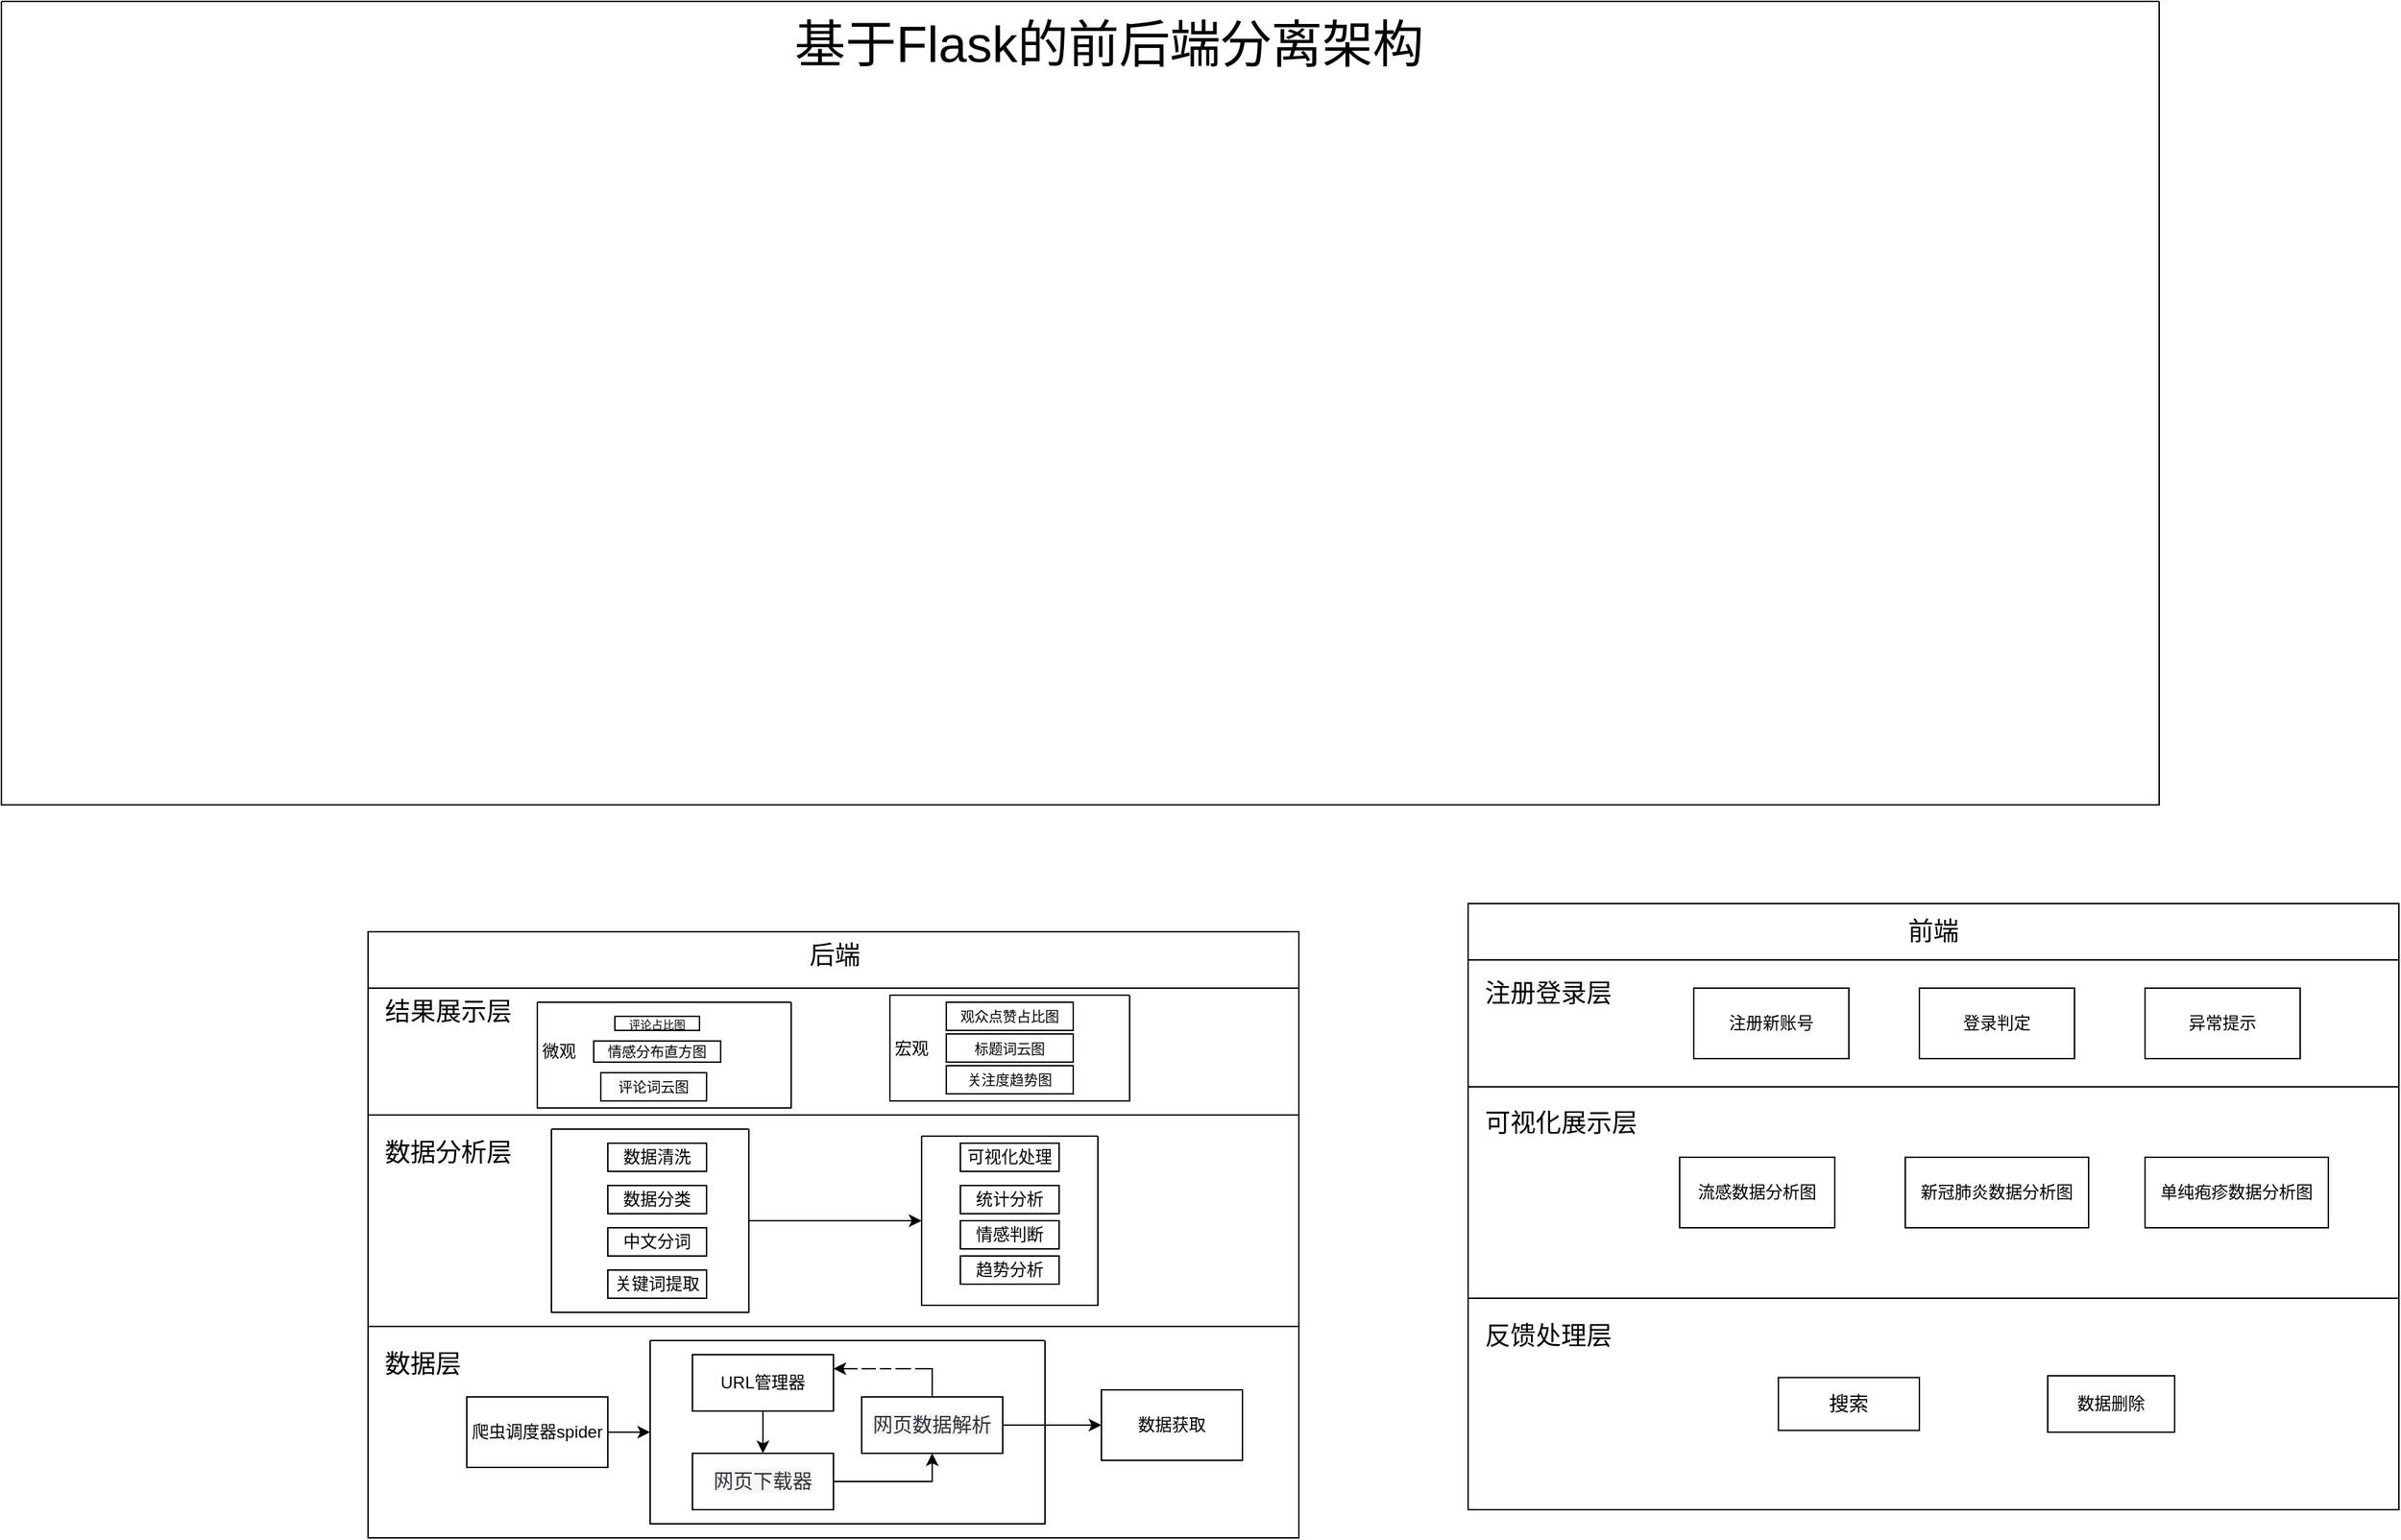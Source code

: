 <mxfile version="24.2.5" type="github" pages="3">
  <diagram id="prtHgNgQTEPvFCAcTncT" name="Page-1">
    <mxGraphModel dx="1411" dy="249" grid="1" gridSize="10" guides="1" tooltips="1" connect="1" arrows="1" fold="1" page="1" pageScale="1" pageWidth="827" pageHeight="1169" math="0" shadow="0">
      <root>
        <mxCell id="0" />
        <mxCell id="1" parent="0" />
        <mxCell id="906hW7KmR7PjZ_wDBqUE-54" value="" style="rounded=0;whiteSpace=wrap;html=1;" parent="1" vertex="1">
          <mxGeometry x="220" y="690" width="660" height="430" as="geometry" />
        </mxCell>
        <mxCell id="906hW7KmR7PjZ_wDBqUE-55" value="" style="rounded=0;whiteSpace=wrap;html=1;" parent="1" vertex="1">
          <mxGeometry x="220" y="690" width="660" height="130" as="geometry" />
        </mxCell>
        <mxCell id="906hW7KmR7PjZ_wDBqUE-61" value="" style="rounded=0;whiteSpace=wrap;html=1;" parent="1" vertex="1">
          <mxGeometry x="1000" y="670" width="660" height="430" as="geometry" />
        </mxCell>
        <mxCell id="906hW7KmR7PjZ_wDBqUE-62" value="" style="rounded=0;whiteSpace=wrap;html=1;" parent="1" vertex="1">
          <mxGeometry x="1000" y="670" width="660" height="130" as="geometry" />
        </mxCell>
        <mxCell id="906hW7KmR7PjZ_wDBqUE-63" value="" style="rounded=0;whiteSpace=wrap;html=1;" parent="1" vertex="1">
          <mxGeometry x="1000" y="950" width="660" height="150" as="geometry" />
        </mxCell>
        <mxCell id="906hW7KmR7PjZ_wDBqUE-76" value="&lt;span style=&quot;color: rgb(0, 0, 0); font-family: Helvetica; font-style: normal; font-variant-ligatures: normal; font-variant-caps: normal; font-weight: 400; letter-spacing: normal; orphans: 2; text-align: center; text-indent: 0px; text-transform: none; widows: 2; word-spacing: 0px; -webkit-text-stroke-width: 0px; white-space: normal; background-color: rgb(251, 251, 251); text-decoration-thickness: initial; text-decoration-style: initial; text-decoration-color: initial; float: none; display: inline !important;&quot;&gt;&lt;font style=&quot;font-size: 18px;&quot;&gt;后端&lt;/font&gt;&lt;/span&gt;" style="text;whiteSpace=wrap;html=1;" parent="1" vertex="1">
          <mxGeometry x="531" y="690" width="126" height="40" as="geometry" />
        </mxCell>
        <mxCell id="906hW7KmR7PjZ_wDBqUE-95" value="&lt;span style=&quot;color: rgb(0, 0, 0); font-family: Helvetica; font-style: normal; font-variant-ligatures: normal; font-variant-caps: normal; font-weight: 400; letter-spacing: normal; orphans: 2; text-align: center; text-indent: 0px; text-transform: none; widows: 2; word-spacing: 0px; -webkit-text-stroke-width: 0px; white-space: normal; background-color: rgb(251, 251, 251); text-decoration-thickness: initial; text-decoration-style: initial; text-decoration-color: initial; float: none; display: inline !important;&quot;&gt;&lt;font style=&quot;font-size: 18px;&quot;&gt;数据分析层&lt;/font&gt;&lt;/span&gt;" style="text;whiteSpace=wrap;html=1;" parent="1" vertex="1">
          <mxGeometry x="230" y="830" width="100" height="40" as="geometry" />
        </mxCell>
        <mxCell id="906hW7KmR7PjZ_wDBqUE-66" value="" style="swimlane;startSize=0;" parent="1" vertex="1">
          <mxGeometry x="-40" y="30" width="1530" height="570" as="geometry" />
        </mxCell>
        <mxCell id="906hW7KmR7PjZ_wDBqUE-68" value="&lt;font style=&quot;font-size: 36px;&quot;&gt;基于Flask的前后端分离架构&lt;/font&gt;" style="text;html=1;align=center;verticalAlign=middle;resizable=0;points=[];autosize=1;strokeColor=none;fillColor=none;" parent="906hW7KmR7PjZ_wDBqUE-66" vertex="1">
          <mxGeometry x="550" width="470" height="60" as="geometry" />
        </mxCell>
        <mxCell id="906hW7KmR7PjZ_wDBqUE-71" value="数据层" style="rounded=0;whiteSpace=wrap;html=1;" parent="906hW7KmR7PjZ_wDBqUE-66" vertex="1">
          <mxGeometry x="260" y="940" width="80" height="30" as="geometry" />
        </mxCell>
        <mxCell id="906hW7KmR7PjZ_wDBqUE-56" value="" style="rounded=0;whiteSpace=wrap;html=1;" parent="906hW7KmR7PjZ_wDBqUE-66" vertex="1">
          <mxGeometry x="260" y="940" width="660" height="150" as="geometry" />
        </mxCell>
        <mxCell id="906hW7KmR7PjZ_wDBqUE-72" value="&lt;span style=&quot;color: rgb(0, 0, 0); font-family: Helvetica; font-style: normal; font-variant-ligatures: normal; font-variant-caps: normal; font-weight: 400; letter-spacing: normal; orphans: 2; text-align: center; text-indent: 0px; text-transform: none; widows: 2; word-spacing: 0px; -webkit-text-stroke-width: 0px; white-space: normal; background-color: rgb(251, 251, 251); text-decoration-thickness: initial; text-decoration-style: initial; text-decoration-color: initial; float: none; display: inline !important;&quot;&gt;&lt;font style=&quot;font-size: 18px;&quot;&gt;数据层&lt;/font&gt;&lt;/span&gt;" style="text;whiteSpace=wrap;html=1;" parent="906hW7KmR7PjZ_wDBqUE-66" vertex="1">
          <mxGeometry x="270" y="950" width="70" height="40" as="geometry" />
        </mxCell>
        <mxCell id="906hW7KmR7PjZ_wDBqUE-83" style="edgeStyle=orthogonalEdgeStyle;rounded=0;orthogonalLoop=1;jettySize=auto;html=1;entryX=0;entryY=0.5;entryDx=0;entryDy=0;" parent="906hW7KmR7PjZ_wDBqUE-66" source="906hW7KmR7PjZ_wDBqUE-74" target="906hW7KmR7PjZ_wDBqUE-81" edge="1">
          <mxGeometry relative="1" as="geometry" />
        </mxCell>
        <mxCell id="906hW7KmR7PjZ_wDBqUE-74" value="爬虫调度器spider" style="rounded=0;whiteSpace=wrap;html=1;" parent="906hW7KmR7PjZ_wDBqUE-66" vertex="1">
          <mxGeometry x="330" y="990" width="100" height="50" as="geometry" />
        </mxCell>
        <mxCell id="906hW7KmR7PjZ_wDBqUE-75" value="" style="rounded=0;whiteSpace=wrap;html=1;" parent="906hW7KmR7PjZ_wDBqUE-66" vertex="1">
          <mxGeometry x="260" y="700" width="660" height="90" as="geometry" />
        </mxCell>
        <mxCell id="906hW7KmR7PjZ_wDBqUE-86" style="edgeStyle=orthogonalEdgeStyle;rounded=0;orthogonalLoop=1;jettySize=auto;html=1;exitX=0.5;exitY=1;exitDx=0;exitDy=0;entryX=0.5;entryY=0;entryDx=0;entryDy=0;" parent="906hW7KmR7PjZ_wDBqUE-66" source="906hW7KmR7PjZ_wDBqUE-77" target="906hW7KmR7PjZ_wDBqUE-78" edge="1">
          <mxGeometry relative="1" as="geometry" />
        </mxCell>
        <mxCell id="906hW7KmR7PjZ_wDBqUE-87" style="edgeStyle=orthogonalEdgeStyle;rounded=0;orthogonalLoop=1;jettySize=auto;html=1;exitX=1;exitY=0.5;exitDx=0;exitDy=0;entryX=0.5;entryY=1;entryDx=0;entryDy=0;" parent="906hW7KmR7PjZ_wDBqUE-66" source="906hW7KmR7PjZ_wDBqUE-78" target="906hW7KmR7PjZ_wDBqUE-79" edge="1">
          <mxGeometry relative="1" as="geometry" />
        </mxCell>
        <mxCell id="906hW7KmR7PjZ_wDBqUE-78" value="&lt;span style=&quot;--tw-border-spacing-x: 0; --tw-border-spacing-y: 0; --tw-translate-x: 0; --tw-translate-y: 0; --tw-rotate: 0; --tw-skew-x: 0; --tw-skew-y: 0; --tw-scale-x: 1; --tw-scale-y: 1; --tw-pan-x: ; --tw-pan-y: ; --tw-pinch-zoom: ; --tw-scroll-snap-strictness: proximity; --tw-gradient-from-position: ; --tw-gradient-via-position: ; --tw-gradient-to-position: ; --tw-ordinal: ; --tw-slashed-zero: ; --tw-numeric-figure: ; --tw-numeric-spacing: ; --tw-numeric-fraction: ; --tw-ring-inset: ; --tw-ring-offset-width: 0px; --tw-ring-offset-color: #fff; --tw-ring-color: rgba(59,130,246,.5); --tw-ring-offset-shadow: 0 0 #0000; --tw-ring-shadow: 0 0 #0000; --tw-shadow: 0 0 #0000; --tw-shadow-colored: 0 0 #0000; --tw-blur: ; --tw-brightness: ; --tw-contrast: ; --tw-grayscale: ; --tw-hue-rotate: ; --tw-invert: ; --tw-saturate: ; --tw-sepia: ; --tw-drop-shadow: ; --tw-backdrop-blur: ; --tw-backdrop-brightness: ; --tw-backdrop-contrast: ; --tw-backdrop-grayscale: ; --tw-backdrop-hue-rotate: ; --tw-backdrop-invert: ; --tw-backdrop-opacity: ; --tw-backdrop-saturate: ; --tw-backdrop-sepia: ; -webkit-font-smoothing: antialiased; box-sizing: border-box; color: rgb(46, 50, 56); font-family: &amp;quot;SF Pro Display&amp;quot;, -apple-system, BlinkMacSystemFont, &amp;quot;Segoe UI&amp;quot;, &amp;quot;PingFang SC&amp;quot;, &amp;quot;Hiragino Sans GB&amp;quot;, &amp;quot;Microsoft YaHei&amp;quot;, &amp;quot;Helvetica Neue&amp;quot;, Helvetica, Arial, sans-serif; font-size: 14px; text-align: left; background-color: rgb(247, 247, 250);&quot;&gt;网页下载器&lt;/span&gt;" style="rounded=0;whiteSpace=wrap;html=1;" parent="906hW7KmR7PjZ_wDBqUE-66" vertex="1">
          <mxGeometry x="490" y="1030" width="100" height="40" as="geometry" />
        </mxCell>
        <mxCell id="906hW7KmR7PjZ_wDBqUE-88" style="rounded=0;orthogonalLoop=1;jettySize=auto;html=1;exitX=0.5;exitY=0;exitDx=0;exitDy=0;entryX=1;entryY=0.25;entryDx=0;entryDy=0;edgeStyle=orthogonalEdgeStyle;" parent="906hW7KmR7PjZ_wDBqUE-66" source="906hW7KmR7PjZ_wDBqUE-79" target="906hW7KmR7PjZ_wDBqUE-77" edge="1">
          <mxGeometry relative="1" as="geometry" />
        </mxCell>
        <mxCell id="906hW7KmR7PjZ_wDBqUE-238" value="&amp;nbsp;" style="edgeLabel;html=1;align=center;verticalAlign=middle;resizable=0;points=[];" parent="906hW7KmR7PjZ_wDBqUE-88" vertex="1" connectable="0">
          <mxGeometry x="0.604" y="-2" relative="1" as="geometry">
            <mxPoint as="offset" />
          </mxGeometry>
        </mxCell>
        <mxCell id="906hW7KmR7PjZ_wDBqUE-239" value="&amp;nbsp;" style="edgeLabel;html=1;align=center;verticalAlign=middle;resizable=0;points=[];" parent="906hW7KmR7PjZ_wDBqUE-88" vertex="1" connectable="0">
          <mxGeometry x="0.074" y="3" relative="1" as="geometry">
            <mxPoint as="offset" />
          </mxGeometry>
        </mxCell>
        <mxCell id="906hW7KmR7PjZ_wDBqUE-240" value="&amp;nbsp;" style="edgeLabel;html=1;align=center;verticalAlign=middle;resizable=0;points=[];" parent="906hW7KmR7PjZ_wDBqUE-88" vertex="1" connectable="0">
          <mxGeometry x="-0.234" y="1" relative="1" as="geometry">
            <mxPoint as="offset" />
          </mxGeometry>
        </mxCell>
        <mxCell id="906hW7KmR7PjZ_wDBqUE-241" value="&amp;nbsp;" style="edgeLabel;html=1;align=center;verticalAlign=middle;resizable=0;points=[];" parent="906hW7KmR7PjZ_wDBqUE-88" vertex="1" connectable="0">
          <mxGeometry x="0.314" y="-2" relative="1" as="geometry">
            <mxPoint as="offset" />
          </mxGeometry>
        </mxCell>
        <mxCell id="906hW7KmR7PjZ_wDBqUE-79" value="&lt;span style=&quot;--tw-border-spacing-x: 0; --tw-border-spacing-y: 0; --tw-translate-x: 0; --tw-translate-y: 0; --tw-rotate: 0; --tw-skew-x: 0; --tw-skew-y: 0; --tw-scale-x: 1; --tw-scale-y: 1; --tw-pan-x: ; --tw-pan-y: ; --tw-pinch-zoom: ; --tw-scroll-snap-strictness: proximity; --tw-gradient-from-position: ; --tw-gradient-via-position: ; --tw-gradient-to-position: ; --tw-ordinal: ; --tw-slashed-zero: ; --tw-numeric-figure: ; --tw-numeric-spacing: ; --tw-numeric-fraction: ; --tw-ring-inset: ; --tw-ring-offset-width: 0px; --tw-ring-offset-color: #fff; --tw-ring-color: rgba(59,130,246,.5); --tw-ring-offset-shadow: 0 0 #0000; --tw-ring-shadow: 0 0 #0000; --tw-shadow: 0 0 #0000; --tw-shadow-colored: 0 0 #0000; --tw-blur: ; --tw-brightness: ; --tw-contrast: ; --tw-grayscale: ; --tw-hue-rotate: ; --tw-invert: ; --tw-saturate: ; --tw-sepia: ; --tw-drop-shadow: ; --tw-backdrop-blur: ; --tw-backdrop-brightness: ; --tw-backdrop-contrast: ; --tw-backdrop-grayscale: ; --tw-backdrop-hue-rotate: ; --tw-backdrop-invert: ; --tw-backdrop-opacity: ; --tw-backdrop-saturate: ; --tw-backdrop-sepia: ; -webkit-font-smoothing: antialiased; box-sizing: border-box; color: rgb(46, 50, 56); font-family: &amp;quot;SF Pro Display&amp;quot;, -apple-system, BlinkMacSystemFont, &amp;quot;Segoe UI&amp;quot;, &amp;quot;PingFang SC&amp;quot;, &amp;quot;Hiragino Sans GB&amp;quot;, &amp;quot;Microsoft YaHei&amp;quot;, &amp;quot;Helvetica Neue&amp;quot;, Helvetica, Arial, sans-serif; font-size: 14px; text-align: left; background-color: rgb(247, 247, 250);&quot;&gt;网页数据解析&lt;/span&gt;" style="rounded=0;whiteSpace=wrap;html=1;" parent="906hW7KmR7PjZ_wDBqUE-66" vertex="1">
          <mxGeometry x="610" y="990" width="100" height="40" as="geometry" />
        </mxCell>
        <mxCell id="906hW7KmR7PjZ_wDBqUE-84" style="edgeStyle=orthogonalEdgeStyle;rounded=0;orthogonalLoop=1;jettySize=auto;html=1;exitX=1;exitY=0.5;exitDx=0;exitDy=0;" parent="906hW7KmR7PjZ_wDBqUE-66" source="906hW7KmR7PjZ_wDBqUE-79" target="906hW7KmR7PjZ_wDBqUE-82" edge="1">
          <mxGeometry relative="1" as="geometry" />
        </mxCell>
        <mxCell id="906hW7KmR7PjZ_wDBqUE-81" value="" style="swimlane;startSize=0;" parent="906hW7KmR7PjZ_wDBqUE-66" vertex="1">
          <mxGeometry x="460" y="950" width="280" height="130" as="geometry" />
        </mxCell>
        <mxCell id="906hW7KmR7PjZ_wDBqUE-77" value="URL管理器" style="rounded=0;whiteSpace=wrap;html=1;" parent="906hW7KmR7PjZ_wDBqUE-81" vertex="1">
          <mxGeometry x="30" y="10" width="100" height="40" as="geometry" />
        </mxCell>
        <mxCell id="906hW7KmR7PjZ_wDBqUE-82" value="数据获取" style="rounded=0;whiteSpace=wrap;html=1;" parent="906hW7KmR7PjZ_wDBqUE-66" vertex="1">
          <mxGeometry x="780" y="985" width="100" height="50" as="geometry" />
        </mxCell>
        <mxCell id="906hW7KmR7PjZ_wDBqUE-107" value="数据分类" style="rounded=0;whiteSpace=wrap;html=1;" parent="906hW7KmR7PjZ_wDBqUE-66" vertex="1">
          <mxGeometry x="430" y="840" width="70" height="20" as="geometry" />
        </mxCell>
        <mxCell id="906hW7KmR7PjZ_wDBqUE-102" value="数据清洗" style="rounded=0;whiteSpace=wrap;html=1;" parent="906hW7KmR7PjZ_wDBqUE-66" vertex="1">
          <mxGeometry x="430" y="810" width="70" height="20" as="geometry" />
        </mxCell>
        <mxCell id="906hW7KmR7PjZ_wDBqUE-109" value="关键词提取" style="rounded=0;whiteSpace=wrap;html=1;" parent="906hW7KmR7PjZ_wDBqUE-66" vertex="1">
          <mxGeometry x="430" y="900" width="70" height="20" as="geometry" />
        </mxCell>
        <mxCell id="906hW7KmR7PjZ_wDBqUE-108" value="中文分词" style="rounded=0;whiteSpace=wrap;html=1;" parent="906hW7KmR7PjZ_wDBqUE-66" vertex="1">
          <mxGeometry x="430" y="870" width="70" height="20" as="geometry" />
        </mxCell>
        <mxCell id="906hW7KmR7PjZ_wDBqUE-122" value="&lt;div style=&quot;text-align: center;&quot;&gt;&lt;span style=&quot;font-size: 18px;&quot;&gt;结果展示层&lt;/span&gt;&lt;/div&gt;" style="text;whiteSpace=wrap;html=1;" parent="906hW7KmR7PjZ_wDBqUE-66" vertex="1">
          <mxGeometry x="270" y="700" width="100" height="40" as="geometry" />
        </mxCell>
        <mxCell id="906hW7KmR7PjZ_wDBqUE-127" value="&lt;span style=&quot;font-size: 10px;&quot;&gt;观众点赞占比图&lt;/span&gt;" style="rounded=0;whiteSpace=wrap;html=1;" parent="906hW7KmR7PjZ_wDBqUE-66" vertex="1">
          <mxGeometry x="670" y="710" width="90" height="20" as="geometry" />
        </mxCell>
        <mxCell id="906hW7KmR7PjZ_wDBqUE-128" value="&lt;span style=&quot;font-size: 10px;&quot;&gt;标题词云图&lt;/span&gt;" style="rounded=0;whiteSpace=wrap;html=1;" parent="906hW7KmR7PjZ_wDBqUE-66" vertex="1">
          <mxGeometry x="670" y="732.5" width="90" height="20" as="geometry" />
        </mxCell>
        <mxCell id="906hW7KmR7PjZ_wDBqUE-183" value="&lt;span style=&quot;font-size: 10px;&quot;&gt;关注度趋势图&lt;/span&gt;" style="rounded=0;whiteSpace=wrap;html=1;" parent="906hW7KmR7PjZ_wDBqUE-66" vertex="1">
          <mxGeometry x="670" y="755" width="90" height="20" as="geometry" />
        </mxCell>
        <mxCell id="906hW7KmR7PjZ_wDBqUE-184" value="" style="swimlane;startSize=0;" parent="906hW7KmR7PjZ_wDBqUE-66" vertex="1">
          <mxGeometry x="380" y="710" width="180" height="75" as="geometry">
            <mxRectangle x="200" y="130" width="50" height="40" as="alternateBounds" />
          </mxGeometry>
        </mxCell>
        <mxCell id="906hW7KmR7PjZ_wDBqUE-125" value="&lt;font style=&quot;font-size: 10px;&quot;&gt;情感分布直方图&lt;/font&gt;" style="rounded=0;whiteSpace=wrap;html=1;" parent="906hW7KmR7PjZ_wDBqUE-184" vertex="1">
          <mxGeometry x="40" y="27.5" width="90" height="15" as="geometry" />
        </mxCell>
        <mxCell id="906hW7KmR7PjZ_wDBqUE-210" value="微观" style="text;html=1;align=center;verticalAlign=middle;resizable=0;points=[];autosize=1;strokeColor=none;fillColor=none;" parent="906hW7KmR7PjZ_wDBqUE-184" vertex="1">
          <mxGeometry x="-10" y="20" width="50" height="30" as="geometry" />
        </mxCell>
        <mxCell id="906hW7KmR7PjZ_wDBqUE-126" value="&lt;span style=&quot;font-size: 10px;&quot;&gt;评论词云图&lt;/span&gt;" style="rounded=0;whiteSpace=wrap;html=1;" parent="906hW7KmR7PjZ_wDBqUE-184" vertex="1">
          <mxGeometry x="45" y="50" width="75" height="20" as="geometry" />
        </mxCell>
        <mxCell id="906hW7KmR7PjZ_wDBqUE-123" value="&lt;font style=&quot;font-size: 8px;&quot;&gt;评论占比图&lt;/font&gt;" style="rounded=0;whiteSpace=wrap;html=1;" parent="906hW7KmR7PjZ_wDBqUE-184" vertex="1">
          <mxGeometry x="55" y="10" width="60" height="10" as="geometry" />
        </mxCell>
        <mxCell id="906hW7KmR7PjZ_wDBqUE-202" value="" style="swimlane;startSize=0;" parent="906hW7KmR7PjZ_wDBqUE-66" vertex="1">
          <mxGeometry x="630" y="705" width="170" height="75" as="geometry">
            <mxRectangle x="200" y="130" width="50" height="40" as="alternateBounds" />
          </mxGeometry>
        </mxCell>
        <mxCell id="906hW7KmR7PjZ_wDBqUE-211" value="宏观" style="text;html=1;align=center;verticalAlign=middle;resizable=0;points=[];autosize=1;strokeColor=none;fillColor=none;" parent="906hW7KmR7PjZ_wDBqUE-202" vertex="1">
          <mxGeometry x="-10" y="22.5" width="50" height="30" as="geometry" />
        </mxCell>
        <mxCell id="906hW7KmR7PjZ_wDBqUE-219" value="登录判定" style="rounded=0;whiteSpace=wrap;html=1;" parent="906hW7KmR7PjZ_wDBqUE-66" vertex="1">
          <mxGeometry x="1360" y="700" width="110" height="50" as="geometry" />
        </mxCell>
        <mxCell id="906hW7KmR7PjZ_wDBqUE-229" value="数据删除" style="rounded=0;whiteSpace=wrap;html=1;" parent="906hW7KmR7PjZ_wDBqUE-66" vertex="1">
          <mxGeometry x="1451" y="975" width="90" height="40" as="geometry" />
        </mxCell>
        <mxCell id="906hW7KmR7PjZ_wDBqUE-225" value="新冠肺炎数据分析图" style="rounded=0;whiteSpace=wrap;html=1;" parent="906hW7KmR7PjZ_wDBqUE-66" vertex="1">
          <mxGeometry x="1350" y="820" width="130" height="50" as="geometry" />
        </mxCell>
        <mxCell id="906hW7KmR7PjZ_wDBqUE-223" value="&lt;br style=&quot;text-align: center;&quot;&gt;&lt;span style=&quot;text-align: center; font-size: 18px;&quot;&gt;可视化展示层&lt;/span&gt;" style="text;whiteSpace=wrap;html=1;" parent="906hW7KmR7PjZ_wDBqUE-66" vertex="1">
          <mxGeometry x="1050" y="765" width="120" height="60" as="geometry" />
        </mxCell>
        <mxCell id="906hW7KmR7PjZ_wDBqUE-213" value="&lt;br style=&quot;forced-color-adjust: none; color: rgb(0, 0, 0); font-family: Helvetica; font-size: 12px; font-style: normal; font-variant-ligatures: normal; font-variant-caps: normal; font-weight: 400; letter-spacing: normal; orphans: 2; text-align: center; text-indent: 0px; text-transform: none; widows: 2; word-spacing: 0px; -webkit-text-stroke-width: 0px; white-space: normal; background-color: rgb(251, 251, 251); text-decoration-thickness: initial; text-decoration-style: initial; text-decoration-color: initial;&quot;&gt;&lt;span style=&quot;forced-color-adjust: none; color: rgb(0, 0, 0); font-family: Helvetica; font-style: normal; font-variant-ligatures: normal; font-variant-caps: normal; font-weight: 400; letter-spacing: normal; orphans: 2; text-align: center; text-indent: 0px; text-transform: none; widows: 2; word-spacing: 0px; -webkit-text-stroke-width: 0px; white-space: normal; text-decoration-thickness: initial; text-decoration-style: initial; text-decoration-color: initial; font-size: 18px; background-color: rgb(251, 251, 251); float: none; display: inline !important;&quot;&gt;注册登录层&lt;/span&gt;" style="text;whiteSpace=wrap;html=1;" parent="906hW7KmR7PjZ_wDBqUE-66" vertex="1">
          <mxGeometry x="1050" y="672.5" width="120" height="60" as="geometry" />
        </mxCell>
        <mxCell id="906hW7KmR7PjZ_wDBqUE-121" style="edgeStyle=orthogonalEdgeStyle;rounded=0;orthogonalLoop=1;jettySize=auto;html=1;entryX=0;entryY=0.5;entryDx=0;entryDy=0;" parent="1" source="906hW7KmR7PjZ_wDBqUE-111" target="906hW7KmR7PjZ_wDBqUE-120" edge="1">
          <mxGeometry relative="1" as="geometry">
            <Array as="points">
              <mxPoint x="605" y="895" />
            </Array>
          </mxGeometry>
        </mxCell>
        <mxCell id="906hW7KmR7PjZ_wDBqUE-111" value="" style="swimlane;startSize=0;" parent="1" vertex="1">
          <mxGeometry x="350" y="830" width="140" height="130" as="geometry" />
        </mxCell>
        <mxCell id="906hW7KmR7PjZ_wDBqUE-112" value="可视化处理" style="rounded=0;whiteSpace=wrap;html=1;" parent="1" vertex="1">
          <mxGeometry x="640" y="840" width="70" height="20" as="geometry" />
        </mxCell>
        <mxCell id="906hW7KmR7PjZ_wDBqUE-113" value="统计分析" style="rounded=0;whiteSpace=wrap;html=1;" parent="1" vertex="1">
          <mxGeometry x="640" y="870" width="70" height="20" as="geometry" />
        </mxCell>
        <mxCell id="906hW7KmR7PjZ_wDBqUE-115" value="趋势分析" style="rounded=0;whiteSpace=wrap;html=1;" parent="1" vertex="1">
          <mxGeometry x="640" y="920" width="70" height="20" as="geometry" />
        </mxCell>
        <mxCell id="906hW7KmR7PjZ_wDBqUE-120" value="" style="swimlane;startSize=0;" parent="1" vertex="1">
          <mxGeometry x="612.5" y="835" width="125" height="120" as="geometry" />
        </mxCell>
        <mxCell id="906hW7KmR7PjZ_wDBqUE-114" value="情感判断" style="rounded=0;whiteSpace=wrap;html=1;" parent="906hW7KmR7PjZ_wDBqUE-120" vertex="1">
          <mxGeometry x="27.5" y="60" width="70" height="20" as="geometry" />
        </mxCell>
        <mxCell id="906hW7KmR7PjZ_wDBqUE-212" value="&lt;font style=&quot;font-size: 18px;&quot;&gt;前端&lt;/font&gt;" style="rounded=0;whiteSpace=wrap;html=1;" parent="1" vertex="1">
          <mxGeometry x="1000" y="670" width="660" height="40" as="geometry" />
        </mxCell>
        <mxCell id="906hW7KmR7PjZ_wDBqUE-218" value="注册新账号" style="rounded=0;whiteSpace=wrap;html=1;" parent="1" vertex="1">
          <mxGeometry x="1160" y="730" width="110" height="50" as="geometry" />
        </mxCell>
        <mxCell id="906hW7KmR7PjZ_wDBqUE-221" value="异常提示" style="rounded=0;whiteSpace=wrap;html=1;" parent="1" vertex="1">
          <mxGeometry x="1480" y="730" width="110" height="50" as="geometry" />
        </mxCell>
        <mxCell id="906hW7KmR7PjZ_wDBqUE-222" value="&lt;font style=&quot;font-size: 18px;&quot;&gt;反馈处理层&lt;/font&gt;" style="text;whiteSpace=wrap;html=1;" parent="1" vertex="1">
          <mxGeometry x="1010" y="960" width="120" height="60" as="geometry" />
        </mxCell>
        <mxCell id="906hW7KmR7PjZ_wDBqUE-224" value="流感数据分析图" style="rounded=0;whiteSpace=wrap;html=1;" parent="1" vertex="1">
          <mxGeometry x="1150" y="850" width="110" height="50" as="geometry" />
        </mxCell>
        <mxCell id="906hW7KmR7PjZ_wDBqUE-226" value="单纯疱疹数据分析图" style="rounded=0;whiteSpace=wrap;html=1;" parent="1" vertex="1">
          <mxGeometry x="1480" y="850" width="130" height="50" as="geometry" />
        </mxCell>
        <mxCell id="906hW7KmR7PjZ_wDBqUE-228" value="&lt;font style=&quot;font-size: 14px;&quot;&gt;搜索&lt;/font&gt;" style="rounded=0;whiteSpace=wrap;html=1;" parent="1" vertex="1">
          <mxGeometry x="1220" y="1006.25" width="100" height="37.5" as="geometry" />
        </mxCell>
        <mxCell id="906hW7KmR7PjZ_wDBqUE-234" style="edgeStyle=orthogonalEdgeStyle;rounded=0;orthogonalLoop=1;jettySize=auto;html=1;exitX=0.5;exitY=1;exitDx=0;exitDy=0;" parent="1" source="906hW7KmR7PjZ_wDBqUE-66" target="906hW7KmR7PjZ_wDBqUE-66" edge="1">
          <mxGeometry relative="1" as="geometry" />
        </mxCell>
      </root>
    </mxGraphModel>
  </diagram>
  <diagram id="DryVZfimA1vqoWjmOn-x" name="第 2 页">
    <mxGraphModel dx="805" dy="343" grid="1" gridSize="10" guides="1" tooltips="1" connect="1" arrows="1" fold="1" page="1" pageScale="1" pageWidth="827" pageHeight="1169" math="0" shadow="0">
      <root>
        <mxCell id="0" />
        <mxCell id="1" parent="0" />
        <mxCell id="LU7DPNPSSP5gwDBp0oEZ-1" value="管理员" style="shape=umlActor;verticalLabelPosition=bottom;verticalAlign=top;html=1;outlineConnect=0;" vertex="1" parent="1">
          <mxGeometry x="250" y="330" width="30" height="60" as="geometry" />
        </mxCell>
        <mxCell id="LU7DPNPSSP5gwDBp0oEZ-2" value="用户" style="shape=umlActor;verticalLabelPosition=bottom;verticalAlign=top;html=1;outlineConnect=0;" vertex="1" parent="1">
          <mxGeometry x="730" y="390" width="30" height="60" as="geometry" />
        </mxCell>
        <mxCell id="LU7DPNPSSP5gwDBp0oEZ-3" value="" style="swimlane;startSize=0;" vertex="1" parent="1">
          <mxGeometry x="350" y="300" width="340" height="310" as="geometry" />
        </mxCell>
        <mxCell id="LU7DPNPSSP5gwDBp0oEZ-4" value="系统管理" style="ellipse;whiteSpace=wrap;html=1;" vertex="1" parent="LU7DPNPSSP5gwDBp0oEZ-3">
          <mxGeometry x="106" y="10" width="106" height="60" as="geometry" />
        </mxCell>
        <mxCell id="LU7DPNPSSP5gwDBp0oEZ-5" value="网页信息采集" style="ellipse;whiteSpace=wrap;html=1;" vertex="1" parent="LU7DPNPSSP5gwDBp0oEZ-3">
          <mxGeometry x="20" y="60" width="106" height="60" as="geometry" />
        </mxCell>
        <mxCell id="LU7DPNPSSP5gwDBp0oEZ-6" value="数据预处理" style="ellipse;whiteSpace=wrap;html=1;" vertex="1" parent="LU7DPNPSSP5gwDBp0oEZ-3">
          <mxGeometry x="11" y="170" width="106" height="60" as="geometry" />
        </mxCell>
        <mxCell id="LU7DPNPSSP5gwDBp0oEZ-7" value="评论等信息检索" style="ellipse;whiteSpace=wrap;html=1;" vertex="1" parent="LU7DPNPSSP5gwDBp0oEZ-3">
          <mxGeometry x="200" y="90" width="106" height="60" as="geometry" />
        </mxCell>
        <mxCell id="LU7DPNPSSP5gwDBp0oEZ-8" value="用户归档管理" style="ellipse;whiteSpace=wrap;html=1;" vertex="1" parent="LU7DPNPSSP5gwDBp0oEZ-3">
          <mxGeometry x="30" y="240" width="106" height="60" as="geometry" />
        </mxCell>
        <mxCell id="LU7DPNPSSP5gwDBp0oEZ-9" value="流感等可视化结果查看" style="ellipse;whiteSpace=wrap;html=1;" vertex="1" parent="LU7DPNPSSP5gwDBp0oEZ-3">
          <mxGeometry x="212" y="180" width="106" height="60" as="geometry" />
        </mxCell>
        <mxCell id="LU7DPNPSSP5gwDBp0oEZ-16" value="流感等数据可视化" style="ellipse;whiteSpace=wrap;html=1;" vertex="1" parent="LU7DPNPSSP5gwDBp0oEZ-3">
          <mxGeometry x="100" y="120" width="80" height="60" as="geometry" />
        </mxCell>
        <mxCell id="LU7DPNPSSP5gwDBp0oEZ-11" value="" style="endArrow=none;html=1;rounded=0;" edge="1" parent="1" target="LU7DPNPSSP5gwDBp0oEZ-4">
          <mxGeometry width="50" height="50" relative="1" as="geometry">
            <mxPoint x="290" y="350" as="sourcePoint" />
            <mxPoint x="340" y="360" as="targetPoint" />
          </mxGeometry>
        </mxCell>
        <mxCell id="LU7DPNPSSP5gwDBp0oEZ-12" value="" style="endArrow=none;html=1;rounded=0;exitX=0.961;exitY=0.29;exitDx=0;exitDy=0;exitPerimeter=0;" edge="1" parent="1" source="LU7DPNPSSP5gwDBp0oEZ-7">
          <mxGeometry width="50" height="50" relative="1" as="geometry">
            <mxPoint x="650" y="400" as="sourcePoint" />
            <mxPoint x="720" y="400" as="targetPoint" />
          </mxGeometry>
        </mxCell>
        <mxCell id="LU7DPNPSSP5gwDBp0oEZ-15" value="" style="endArrow=none;html=1;rounded=0;" edge="1" parent="1">
          <mxGeometry width="50" height="50" relative="1" as="geometry">
            <mxPoint x="660" y="490" as="sourcePoint" />
            <mxPoint x="710" y="420" as="targetPoint" />
          </mxGeometry>
        </mxCell>
      </root>
    </mxGraphModel>
  </diagram>
  <diagram id="Hcl1Z5xTX1e1AMCgjirD" name="第 3 页">
    <mxGraphModel dx="1167" dy="497" grid="1" gridSize="10" guides="1" tooltips="1" connect="1" arrows="1" fold="1" page="1" pageScale="1" pageWidth="827" pageHeight="1169" math="0" shadow="0">
      <root>
        <mxCell id="0" />
        <mxCell id="1" parent="0" />
        <mxCell id="Klkk9frQtHUaehMb6VEZ-10" value="&lt;p class=&quot;MsoNormal&quot;&gt;&lt;span style=&quot;font-weight: normal;&quot;&gt;&lt;span style=&quot;font-family: 宋体; font-size: 12pt;&quot;&gt;数据&lt;/span&gt;&lt;span style=&quot;font-family: 宋体; font-size: 12pt;&quot;&gt;存储与管理流程图&lt;/span&gt;&lt;/span&gt;&lt;/p&gt;" style="swimlane;whiteSpace=wrap;html=1;startSize=23;" vertex="1" parent="1">
          <mxGeometry x="130" y="60" width="890" height="140" as="geometry" />
        </mxCell>
        <mxCell id="Klkk9frQtHUaehMb6VEZ-11" value="&lt;p class=&quot;MsoNormal&quot;&gt;&lt;span style=&quot;mso-spacerun:&#39;yes&#39;;font-family:宋体;mso-bidi-font-family:&#39;Times New Roman&#39;;&lt;br/&gt;font-weight:normal;font-size:12.0pt;mso-font-kerning:1.0pt;&quot;&gt;&lt;font face=&quot;宋体&quot;&gt;数据更新和查询&lt;/font&gt;&lt;/span&gt;&lt;/p&gt;" style="rounded=0;whiteSpace=wrap;html=1;" vertex="1" parent="Klkk9frQtHUaehMb6VEZ-10">
          <mxGeometry x="740" y="50" width="120" height="60" as="geometry" />
        </mxCell>
        <mxCell id="Klkk9frQtHUaehMb6VEZ-2" value="&lt;p class=&quot;MsoNormal&quot;&gt;&lt;span style=&quot;font-family: 宋体; font-size: 12pt;&quot;&gt;建立数据库&lt;/span&gt;&lt;/p&gt;" style="rounded=0;whiteSpace=wrap;html=1;" vertex="1" parent="Klkk9frQtHUaehMb6VEZ-10">
          <mxGeometry x="250" y="50" width="120" height="60" as="geometry" />
        </mxCell>
        <mxCell id="Klkk9frQtHUaehMb6VEZ-3" value="&lt;p class=&quot;MsoNormal&quot;&gt;&lt;span style=&quot;font-family: 宋体; font-size: 12pt;&quot;&gt;数据导入&lt;/span&gt;&lt;/p&gt;" style="rounded=0;whiteSpace=wrap;html=1;" vertex="1" parent="Klkk9frQtHUaehMb6VEZ-10">
          <mxGeometry x="410" y="50" width="120" height="60" as="geometry" />
        </mxCell>
        <mxCell id="Klkk9frQtHUaehMb6VEZ-7" value="" style="edgeStyle=orthogonalEdgeStyle;rounded=0;orthogonalLoop=1;jettySize=auto;html=1;" edge="1" parent="Klkk9frQtHUaehMb6VEZ-10" source="Klkk9frQtHUaehMb6VEZ-2" target="Klkk9frQtHUaehMb6VEZ-3">
          <mxGeometry relative="1" as="geometry" />
        </mxCell>
        <mxCell id="Klkk9frQtHUaehMb6VEZ-4" value="&lt;p class=&quot;MsoNormal&quot;&gt;&lt;span style=&quot;mso-spacerun:&#39;yes&#39;;font-family:宋体;mso-bidi-font-family:&#39;Times New Roman&#39;;&#xa;font-weight:normal;font-size:12.0pt;mso-font-kerning:1.0pt;&quot;&gt;&lt;font face=&quot;宋体&quot;&gt;数据查询和索引&lt;/font&gt;&lt;/span&gt;&lt;/p&gt;" style="rounded=0;whiteSpace=wrap;html=1;" vertex="1" parent="Klkk9frQtHUaehMb6VEZ-10">
          <mxGeometry x="570" y="50" width="120" height="60" as="geometry" />
        </mxCell>
        <mxCell id="Klkk9frQtHUaehMb6VEZ-8" value="" style="edgeStyle=orthogonalEdgeStyle;rounded=0;orthogonalLoop=1;jettySize=auto;html=1;" edge="1" parent="Klkk9frQtHUaehMb6VEZ-10" source="Klkk9frQtHUaehMb6VEZ-3" target="Klkk9frQtHUaehMb6VEZ-4">
          <mxGeometry relative="1" as="geometry" />
        </mxCell>
        <mxCell id="Klkk9frQtHUaehMb6VEZ-13" value="" style="edgeStyle=orthogonalEdgeStyle;rounded=0;orthogonalLoop=1;jettySize=auto;html=1;" edge="1" parent="Klkk9frQtHUaehMb6VEZ-10" source="Klkk9frQtHUaehMb6VEZ-4" target="Klkk9frQtHUaehMb6VEZ-11">
          <mxGeometry relative="1" as="geometry" />
        </mxCell>
        <mxCell id="Klkk9frQtHUaehMb6VEZ-1" value="&lt;p class=&quot;MsoNormal&quot;&gt;&lt;span style=&quot;font-family: 宋体; font-size: 12pt;&quot;&gt;选择存储格式&lt;/span&gt;&lt;/p&gt;" style="rounded=0;whiteSpace=wrap;html=1;" vertex="1" parent="Klkk9frQtHUaehMb6VEZ-10">
          <mxGeometry x="70" y="50" width="120" height="60" as="geometry" />
        </mxCell>
        <mxCell id="Klkk9frQtHUaehMb6VEZ-5" style="edgeStyle=orthogonalEdgeStyle;rounded=0;orthogonalLoop=1;jettySize=auto;html=1;" edge="1" parent="Klkk9frQtHUaehMb6VEZ-10" source="Klkk9frQtHUaehMb6VEZ-1" target="Klkk9frQtHUaehMb6VEZ-2">
          <mxGeometry relative="1" as="geometry" />
        </mxCell>
      </root>
    </mxGraphModel>
  </diagram>
</mxfile>
